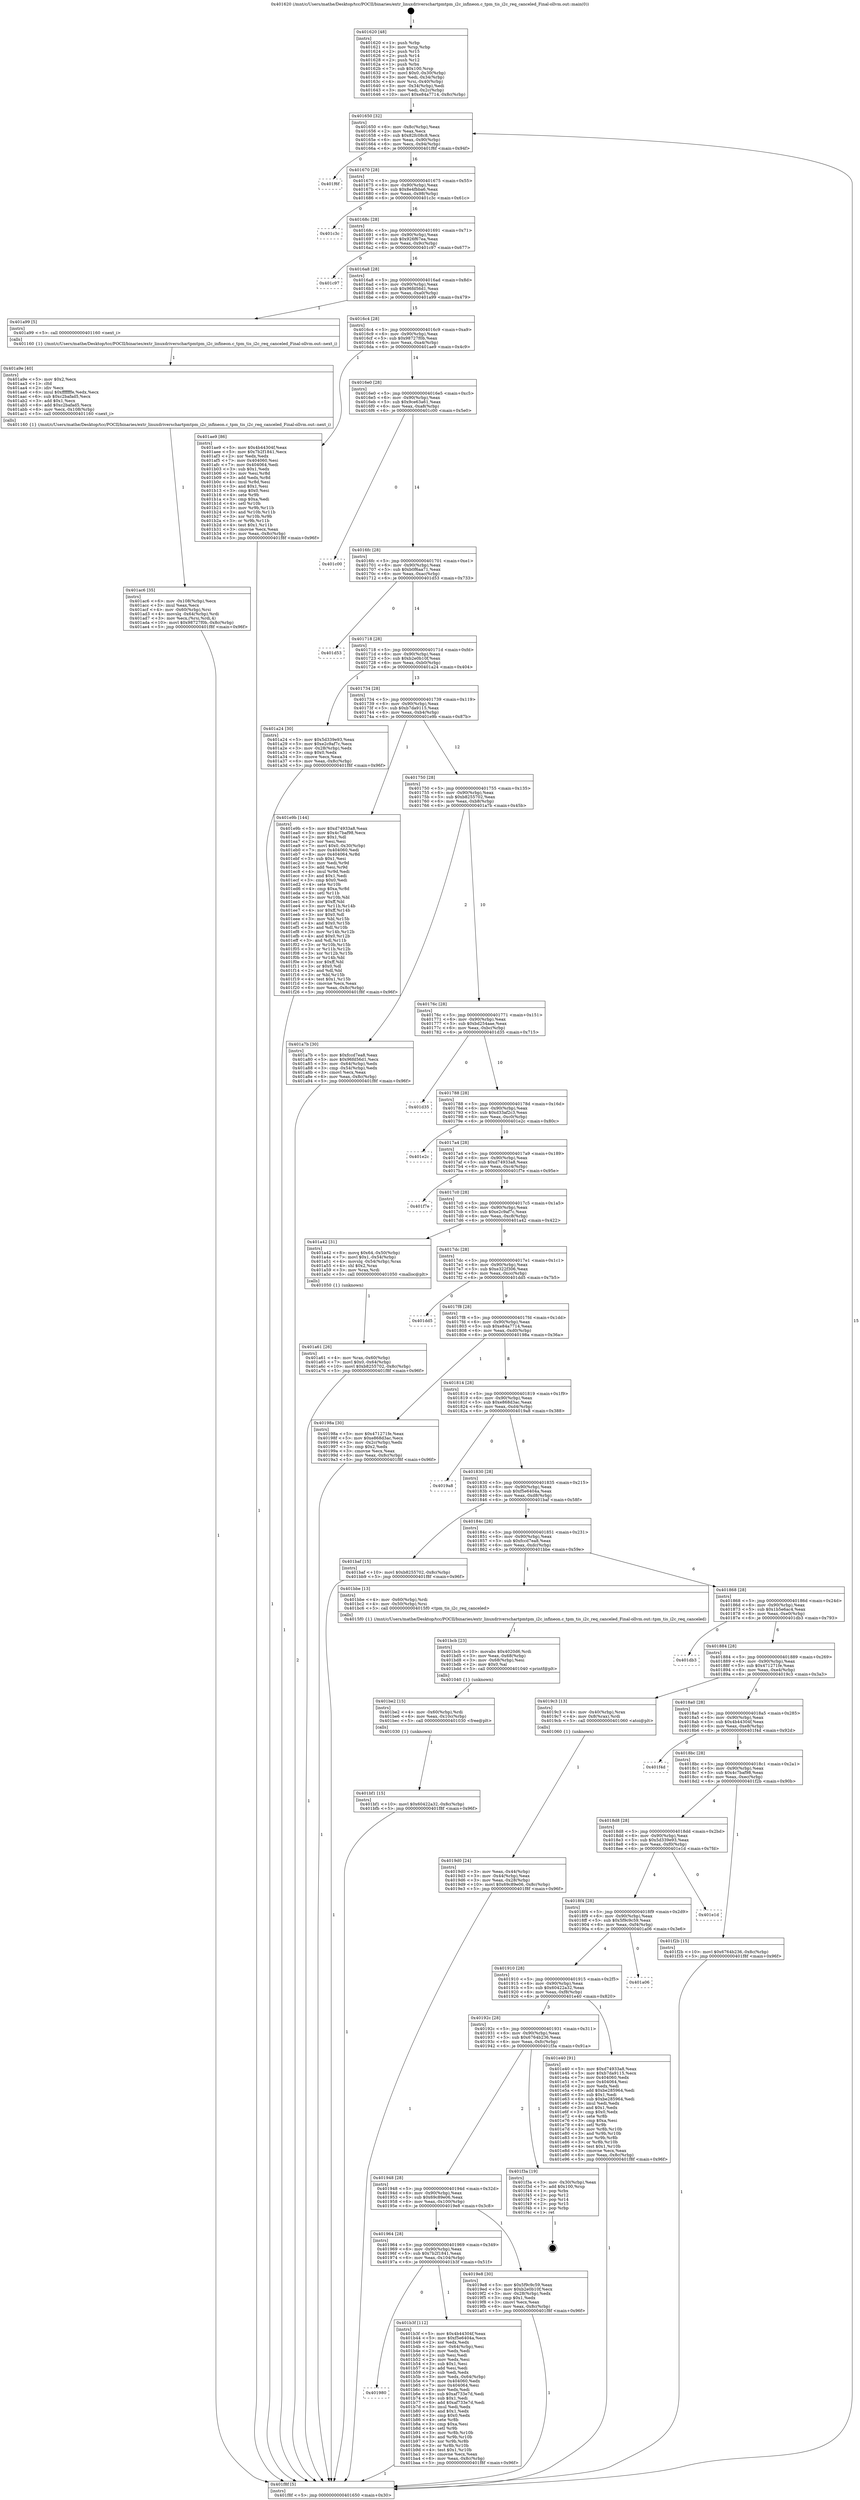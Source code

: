 digraph "0x401620" {
  label = "0x401620 (/mnt/c/Users/mathe/Desktop/tcc/POCII/binaries/extr_linuxdriverschartpmtpm_i2c_infineon.c_tpm_tis_i2c_req_canceled_Final-ollvm.out::main(0))"
  labelloc = "t"
  node[shape=record]

  Entry [label="",width=0.3,height=0.3,shape=circle,fillcolor=black,style=filled]
  "0x401650" [label="{
     0x401650 [32]\l
     | [instrs]\l
     &nbsp;&nbsp;0x401650 \<+6\>: mov -0x8c(%rbp),%eax\l
     &nbsp;&nbsp;0x401656 \<+2\>: mov %eax,%ecx\l
     &nbsp;&nbsp;0x401658 \<+6\>: sub $0x82fc08c8,%ecx\l
     &nbsp;&nbsp;0x40165e \<+6\>: mov %eax,-0x90(%rbp)\l
     &nbsp;&nbsp;0x401664 \<+6\>: mov %ecx,-0x94(%rbp)\l
     &nbsp;&nbsp;0x40166a \<+6\>: je 0000000000401f6f \<main+0x94f\>\l
  }"]
  "0x401f6f" [label="{
     0x401f6f\l
  }", style=dashed]
  "0x401670" [label="{
     0x401670 [28]\l
     | [instrs]\l
     &nbsp;&nbsp;0x401670 \<+5\>: jmp 0000000000401675 \<main+0x55\>\l
     &nbsp;&nbsp;0x401675 \<+6\>: mov -0x90(%rbp),%eax\l
     &nbsp;&nbsp;0x40167b \<+5\>: sub $0x8e4fbba6,%eax\l
     &nbsp;&nbsp;0x401680 \<+6\>: mov %eax,-0x98(%rbp)\l
     &nbsp;&nbsp;0x401686 \<+6\>: je 0000000000401c3c \<main+0x61c\>\l
  }"]
  Exit [label="",width=0.3,height=0.3,shape=circle,fillcolor=black,style=filled,peripheries=2]
  "0x401c3c" [label="{
     0x401c3c\l
  }", style=dashed]
  "0x40168c" [label="{
     0x40168c [28]\l
     | [instrs]\l
     &nbsp;&nbsp;0x40168c \<+5\>: jmp 0000000000401691 \<main+0x71\>\l
     &nbsp;&nbsp;0x401691 \<+6\>: mov -0x90(%rbp),%eax\l
     &nbsp;&nbsp;0x401697 \<+5\>: sub $0x926f67ea,%eax\l
     &nbsp;&nbsp;0x40169c \<+6\>: mov %eax,-0x9c(%rbp)\l
     &nbsp;&nbsp;0x4016a2 \<+6\>: je 0000000000401c97 \<main+0x677\>\l
  }"]
  "0x401bf1" [label="{
     0x401bf1 [15]\l
     | [instrs]\l
     &nbsp;&nbsp;0x401bf1 \<+10\>: movl $0x60422a32,-0x8c(%rbp)\l
     &nbsp;&nbsp;0x401bfb \<+5\>: jmp 0000000000401f8f \<main+0x96f\>\l
  }"]
  "0x401c97" [label="{
     0x401c97\l
  }", style=dashed]
  "0x4016a8" [label="{
     0x4016a8 [28]\l
     | [instrs]\l
     &nbsp;&nbsp;0x4016a8 \<+5\>: jmp 00000000004016ad \<main+0x8d\>\l
     &nbsp;&nbsp;0x4016ad \<+6\>: mov -0x90(%rbp),%eax\l
     &nbsp;&nbsp;0x4016b3 \<+5\>: sub $0x96fd56d1,%eax\l
     &nbsp;&nbsp;0x4016b8 \<+6\>: mov %eax,-0xa0(%rbp)\l
     &nbsp;&nbsp;0x4016be \<+6\>: je 0000000000401a99 \<main+0x479\>\l
  }"]
  "0x401be2" [label="{
     0x401be2 [15]\l
     | [instrs]\l
     &nbsp;&nbsp;0x401be2 \<+4\>: mov -0x60(%rbp),%rdi\l
     &nbsp;&nbsp;0x401be6 \<+6\>: mov %eax,-0x10c(%rbp)\l
     &nbsp;&nbsp;0x401bec \<+5\>: call 0000000000401030 \<free@plt\>\l
     | [calls]\l
     &nbsp;&nbsp;0x401030 \{1\} (unknown)\l
  }"]
  "0x401a99" [label="{
     0x401a99 [5]\l
     | [instrs]\l
     &nbsp;&nbsp;0x401a99 \<+5\>: call 0000000000401160 \<next_i\>\l
     | [calls]\l
     &nbsp;&nbsp;0x401160 \{1\} (/mnt/c/Users/mathe/Desktop/tcc/POCII/binaries/extr_linuxdriverschartpmtpm_i2c_infineon.c_tpm_tis_i2c_req_canceled_Final-ollvm.out::next_i)\l
  }"]
  "0x4016c4" [label="{
     0x4016c4 [28]\l
     | [instrs]\l
     &nbsp;&nbsp;0x4016c4 \<+5\>: jmp 00000000004016c9 \<main+0xa9\>\l
     &nbsp;&nbsp;0x4016c9 \<+6\>: mov -0x90(%rbp),%eax\l
     &nbsp;&nbsp;0x4016cf \<+5\>: sub $0x98727f0b,%eax\l
     &nbsp;&nbsp;0x4016d4 \<+6\>: mov %eax,-0xa4(%rbp)\l
     &nbsp;&nbsp;0x4016da \<+6\>: je 0000000000401ae9 \<main+0x4c9\>\l
  }"]
  "0x401bcb" [label="{
     0x401bcb [23]\l
     | [instrs]\l
     &nbsp;&nbsp;0x401bcb \<+10\>: movabs $0x4020d6,%rdi\l
     &nbsp;&nbsp;0x401bd5 \<+3\>: mov %eax,-0x68(%rbp)\l
     &nbsp;&nbsp;0x401bd8 \<+3\>: mov -0x68(%rbp),%esi\l
     &nbsp;&nbsp;0x401bdb \<+2\>: mov $0x0,%al\l
     &nbsp;&nbsp;0x401bdd \<+5\>: call 0000000000401040 \<printf@plt\>\l
     | [calls]\l
     &nbsp;&nbsp;0x401040 \{1\} (unknown)\l
  }"]
  "0x401ae9" [label="{
     0x401ae9 [86]\l
     | [instrs]\l
     &nbsp;&nbsp;0x401ae9 \<+5\>: mov $0x4b44304f,%eax\l
     &nbsp;&nbsp;0x401aee \<+5\>: mov $0x7b2f1841,%ecx\l
     &nbsp;&nbsp;0x401af3 \<+2\>: xor %edx,%edx\l
     &nbsp;&nbsp;0x401af5 \<+7\>: mov 0x404060,%esi\l
     &nbsp;&nbsp;0x401afc \<+7\>: mov 0x404064,%edi\l
     &nbsp;&nbsp;0x401b03 \<+3\>: sub $0x1,%edx\l
     &nbsp;&nbsp;0x401b06 \<+3\>: mov %esi,%r8d\l
     &nbsp;&nbsp;0x401b09 \<+3\>: add %edx,%r8d\l
     &nbsp;&nbsp;0x401b0c \<+4\>: imul %r8d,%esi\l
     &nbsp;&nbsp;0x401b10 \<+3\>: and $0x1,%esi\l
     &nbsp;&nbsp;0x401b13 \<+3\>: cmp $0x0,%esi\l
     &nbsp;&nbsp;0x401b16 \<+4\>: sete %r9b\l
     &nbsp;&nbsp;0x401b1a \<+3\>: cmp $0xa,%edi\l
     &nbsp;&nbsp;0x401b1d \<+4\>: setl %r10b\l
     &nbsp;&nbsp;0x401b21 \<+3\>: mov %r9b,%r11b\l
     &nbsp;&nbsp;0x401b24 \<+3\>: and %r10b,%r11b\l
     &nbsp;&nbsp;0x401b27 \<+3\>: xor %r10b,%r9b\l
     &nbsp;&nbsp;0x401b2a \<+3\>: or %r9b,%r11b\l
     &nbsp;&nbsp;0x401b2d \<+4\>: test $0x1,%r11b\l
     &nbsp;&nbsp;0x401b31 \<+3\>: cmovne %ecx,%eax\l
     &nbsp;&nbsp;0x401b34 \<+6\>: mov %eax,-0x8c(%rbp)\l
     &nbsp;&nbsp;0x401b3a \<+5\>: jmp 0000000000401f8f \<main+0x96f\>\l
  }"]
  "0x4016e0" [label="{
     0x4016e0 [28]\l
     | [instrs]\l
     &nbsp;&nbsp;0x4016e0 \<+5\>: jmp 00000000004016e5 \<main+0xc5\>\l
     &nbsp;&nbsp;0x4016e5 \<+6\>: mov -0x90(%rbp),%eax\l
     &nbsp;&nbsp;0x4016eb \<+5\>: sub $0x9ce63a61,%eax\l
     &nbsp;&nbsp;0x4016f0 \<+6\>: mov %eax,-0xa8(%rbp)\l
     &nbsp;&nbsp;0x4016f6 \<+6\>: je 0000000000401c00 \<main+0x5e0\>\l
  }"]
  "0x401980" [label="{
     0x401980\l
  }", style=dashed]
  "0x401c00" [label="{
     0x401c00\l
  }", style=dashed]
  "0x4016fc" [label="{
     0x4016fc [28]\l
     | [instrs]\l
     &nbsp;&nbsp;0x4016fc \<+5\>: jmp 0000000000401701 \<main+0xe1\>\l
     &nbsp;&nbsp;0x401701 \<+6\>: mov -0x90(%rbp),%eax\l
     &nbsp;&nbsp;0x401707 \<+5\>: sub $0xb0f6aa71,%eax\l
     &nbsp;&nbsp;0x40170c \<+6\>: mov %eax,-0xac(%rbp)\l
     &nbsp;&nbsp;0x401712 \<+6\>: je 0000000000401d53 \<main+0x733\>\l
  }"]
  "0x401b3f" [label="{
     0x401b3f [112]\l
     | [instrs]\l
     &nbsp;&nbsp;0x401b3f \<+5\>: mov $0x4b44304f,%eax\l
     &nbsp;&nbsp;0x401b44 \<+5\>: mov $0xf5e6404a,%ecx\l
     &nbsp;&nbsp;0x401b49 \<+2\>: xor %edx,%edx\l
     &nbsp;&nbsp;0x401b4b \<+3\>: mov -0x64(%rbp),%esi\l
     &nbsp;&nbsp;0x401b4e \<+2\>: mov %edx,%edi\l
     &nbsp;&nbsp;0x401b50 \<+2\>: sub %esi,%edi\l
     &nbsp;&nbsp;0x401b52 \<+2\>: mov %edx,%esi\l
     &nbsp;&nbsp;0x401b54 \<+3\>: sub $0x1,%esi\l
     &nbsp;&nbsp;0x401b57 \<+2\>: add %esi,%edi\l
     &nbsp;&nbsp;0x401b59 \<+2\>: sub %edi,%edx\l
     &nbsp;&nbsp;0x401b5b \<+3\>: mov %edx,-0x64(%rbp)\l
     &nbsp;&nbsp;0x401b5e \<+7\>: mov 0x404060,%edx\l
     &nbsp;&nbsp;0x401b65 \<+7\>: mov 0x404064,%esi\l
     &nbsp;&nbsp;0x401b6c \<+2\>: mov %edx,%edi\l
     &nbsp;&nbsp;0x401b6e \<+6\>: sub $0xaf733e7d,%edi\l
     &nbsp;&nbsp;0x401b74 \<+3\>: sub $0x1,%edi\l
     &nbsp;&nbsp;0x401b77 \<+6\>: add $0xaf733e7d,%edi\l
     &nbsp;&nbsp;0x401b7d \<+3\>: imul %edi,%edx\l
     &nbsp;&nbsp;0x401b80 \<+3\>: and $0x1,%edx\l
     &nbsp;&nbsp;0x401b83 \<+3\>: cmp $0x0,%edx\l
     &nbsp;&nbsp;0x401b86 \<+4\>: sete %r8b\l
     &nbsp;&nbsp;0x401b8a \<+3\>: cmp $0xa,%esi\l
     &nbsp;&nbsp;0x401b8d \<+4\>: setl %r9b\l
     &nbsp;&nbsp;0x401b91 \<+3\>: mov %r8b,%r10b\l
     &nbsp;&nbsp;0x401b94 \<+3\>: and %r9b,%r10b\l
     &nbsp;&nbsp;0x401b97 \<+3\>: xor %r9b,%r8b\l
     &nbsp;&nbsp;0x401b9a \<+3\>: or %r8b,%r10b\l
     &nbsp;&nbsp;0x401b9d \<+4\>: test $0x1,%r10b\l
     &nbsp;&nbsp;0x401ba1 \<+3\>: cmovne %ecx,%eax\l
     &nbsp;&nbsp;0x401ba4 \<+6\>: mov %eax,-0x8c(%rbp)\l
     &nbsp;&nbsp;0x401baa \<+5\>: jmp 0000000000401f8f \<main+0x96f\>\l
  }"]
  "0x401d53" [label="{
     0x401d53\l
  }", style=dashed]
  "0x401718" [label="{
     0x401718 [28]\l
     | [instrs]\l
     &nbsp;&nbsp;0x401718 \<+5\>: jmp 000000000040171d \<main+0xfd\>\l
     &nbsp;&nbsp;0x40171d \<+6\>: mov -0x90(%rbp),%eax\l
     &nbsp;&nbsp;0x401723 \<+5\>: sub $0xb2e0b10f,%eax\l
     &nbsp;&nbsp;0x401728 \<+6\>: mov %eax,-0xb0(%rbp)\l
     &nbsp;&nbsp;0x40172e \<+6\>: je 0000000000401a24 \<main+0x404\>\l
  }"]
  "0x401ac6" [label="{
     0x401ac6 [35]\l
     | [instrs]\l
     &nbsp;&nbsp;0x401ac6 \<+6\>: mov -0x108(%rbp),%ecx\l
     &nbsp;&nbsp;0x401acc \<+3\>: imul %eax,%ecx\l
     &nbsp;&nbsp;0x401acf \<+4\>: mov -0x60(%rbp),%rsi\l
     &nbsp;&nbsp;0x401ad3 \<+4\>: movslq -0x64(%rbp),%rdi\l
     &nbsp;&nbsp;0x401ad7 \<+3\>: mov %ecx,(%rsi,%rdi,4)\l
     &nbsp;&nbsp;0x401ada \<+10\>: movl $0x98727f0b,-0x8c(%rbp)\l
     &nbsp;&nbsp;0x401ae4 \<+5\>: jmp 0000000000401f8f \<main+0x96f\>\l
  }"]
  "0x401a24" [label="{
     0x401a24 [30]\l
     | [instrs]\l
     &nbsp;&nbsp;0x401a24 \<+5\>: mov $0x5d339e93,%eax\l
     &nbsp;&nbsp;0x401a29 \<+5\>: mov $0xe2c9af7c,%ecx\l
     &nbsp;&nbsp;0x401a2e \<+3\>: mov -0x28(%rbp),%edx\l
     &nbsp;&nbsp;0x401a31 \<+3\>: cmp $0x0,%edx\l
     &nbsp;&nbsp;0x401a34 \<+3\>: cmove %ecx,%eax\l
     &nbsp;&nbsp;0x401a37 \<+6\>: mov %eax,-0x8c(%rbp)\l
     &nbsp;&nbsp;0x401a3d \<+5\>: jmp 0000000000401f8f \<main+0x96f\>\l
  }"]
  "0x401734" [label="{
     0x401734 [28]\l
     | [instrs]\l
     &nbsp;&nbsp;0x401734 \<+5\>: jmp 0000000000401739 \<main+0x119\>\l
     &nbsp;&nbsp;0x401739 \<+6\>: mov -0x90(%rbp),%eax\l
     &nbsp;&nbsp;0x40173f \<+5\>: sub $0xb7da9115,%eax\l
     &nbsp;&nbsp;0x401744 \<+6\>: mov %eax,-0xb4(%rbp)\l
     &nbsp;&nbsp;0x40174a \<+6\>: je 0000000000401e9b \<main+0x87b\>\l
  }"]
  "0x401a9e" [label="{
     0x401a9e [40]\l
     | [instrs]\l
     &nbsp;&nbsp;0x401a9e \<+5\>: mov $0x2,%ecx\l
     &nbsp;&nbsp;0x401aa3 \<+1\>: cltd\l
     &nbsp;&nbsp;0x401aa4 \<+2\>: idiv %ecx\l
     &nbsp;&nbsp;0x401aa6 \<+6\>: imul $0xfffffffe,%edx,%ecx\l
     &nbsp;&nbsp;0x401aac \<+6\>: sub $0xc2bafad5,%ecx\l
     &nbsp;&nbsp;0x401ab2 \<+3\>: add $0x1,%ecx\l
     &nbsp;&nbsp;0x401ab5 \<+6\>: add $0xc2bafad5,%ecx\l
     &nbsp;&nbsp;0x401abb \<+6\>: mov %ecx,-0x108(%rbp)\l
     &nbsp;&nbsp;0x401ac1 \<+5\>: call 0000000000401160 \<next_i\>\l
     | [calls]\l
     &nbsp;&nbsp;0x401160 \{1\} (/mnt/c/Users/mathe/Desktop/tcc/POCII/binaries/extr_linuxdriverschartpmtpm_i2c_infineon.c_tpm_tis_i2c_req_canceled_Final-ollvm.out::next_i)\l
  }"]
  "0x401e9b" [label="{
     0x401e9b [144]\l
     | [instrs]\l
     &nbsp;&nbsp;0x401e9b \<+5\>: mov $0xd74933a8,%eax\l
     &nbsp;&nbsp;0x401ea0 \<+5\>: mov $0x4c7baf98,%ecx\l
     &nbsp;&nbsp;0x401ea5 \<+2\>: mov $0x1,%dl\l
     &nbsp;&nbsp;0x401ea7 \<+2\>: xor %esi,%esi\l
     &nbsp;&nbsp;0x401ea9 \<+7\>: movl $0x0,-0x30(%rbp)\l
     &nbsp;&nbsp;0x401eb0 \<+7\>: mov 0x404060,%edi\l
     &nbsp;&nbsp;0x401eb7 \<+8\>: mov 0x404064,%r8d\l
     &nbsp;&nbsp;0x401ebf \<+3\>: sub $0x1,%esi\l
     &nbsp;&nbsp;0x401ec2 \<+3\>: mov %edi,%r9d\l
     &nbsp;&nbsp;0x401ec5 \<+3\>: add %esi,%r9d\l
     &nbsp;&nbsp;0x401ec8 \<+4\>: imul %r9d,%edi\l
     &nbsp;&nbsp;0x401ecc \<+3\>: and $0x1,%edi\l
     &nbsp;&nbsp;0x401ecf \<+3\>: cmp $0x0,%edi\l
     &nbsp;&nbsp;0x401ed2 \<+4\>: sete %r10b\l
     &nbsp;&nbsp;0x401ed6 \<+4\>: cmp $0xa,%r8d\l
     &nbsp;&nbsp;0x401eda \<+4\>: setl %r11b\l
     &nbsp;&nbsp;0x401ede \<+3\>: mov %r10b,%bl\l
     &nbsp;&nbsp;0x401ee1 \<+3\>: xor $0xff,%bl\l
     &nbsp;&nbsp;0x401ee4 \<+3\>: mov %r11b,%r14b\l
     &nbsp;&nbsp;0x401ee7 \<+4\>: xor $0xff,%r14b\l
     &nbsp;&nbsp;0x401eeb \<+3\>: xor $0x0,%dl\l
     &nbsp;&nbsp;0x401eee \<+3\>: mov %bl,%r15b\l
     &nbsp;&nbsp;0x401ef1 \<+4\>: and $0x0,%r15b\l
     &nbsp;&nbsp;0x401ef5 \<+3\>: and %dl,%r10b\l
     &nbsp;&nbsp;0x401ef8 \<+3\>: mov %r14b,%r12b\l
     &nbsp;&nbsp;0x401efb \<+4\>: and $0x0,%r12b\l
     &nbsp;&nbsp;0x401eff \<+3\>: and %dl,%r11b\l
     &nbsp;&nbsp;0x401f02 \<+3\>: or %r10b,%r15b\l
     &nbsp;&nbsp;0x401f05 \<+3\>: or %r11b,%r12b\l
     &nbsp;&nbsp;0x401f08 \<+3\>: xor %r12b,%r15b\l
     &nbsp;&nbsp;0x401f0b \<+3\>: or %r14b,%bl\l
     &nbsp;&nbsp;0x401f0e \<+3\>: xor $0xff,%bl\l
     &nbsp;&nbsp;0x401f11 \<+3\>: or $0x0,%dl\l
     &nbsp;&nbsp;0x401f14 \<+2\>: and %dl,%bl\l
     &nbsp;&nbsp;0x401f16 \<+3\>: or %bl,%r15b\l
     &nbsp;&nbsp;0x401f19 \<+4\>: test $0x1,%r15b\l
     &nbsp;&nbsp;0x401f1d \<+3\>: cmovne %ecx,%eax\l
     &nbsp;&nbsp;0x401f20 \<+6\>: mov %eax,-0x8c(%rbp)\l
     &nbsp;&nbsp;0x401f26 \<+5\>: jmp 0000000000401f8f \<main+0x96f\>\l
  }"]
  "0x401750" [label="{
     0x401750 [28]\l
     | [instrs]\l
     &nbsp;&nbsp;0x401750 \<+5\>: jmp 0000000000401755 \<main+0x135\>\l
     &nbsp;&nbsp;0x401755 \<+6\>: mov -0x90(%rbp),%eax\l
     &nbsp;&nbsp;0x40175b \<+5\>: sub $0xb8255702,%eax\l
     &nbsp;&nbsp;0x401760 \<+6\>: mov %eax,-0xb8(%rbp)\l
     &nbsp;&nbsp;0x401766 \<+6\>: je 0000000000401a7b \<main+0x45b\>\l
  }"]
  "0x401a61" [label="{
     0x401a61 [26]\l
     | [instrs]\l
     &nbsp;&nbsp;0x401a61 \<+4\>: mov %rax,-0x60(%rbp)\l
     &nbsp;&nbsp;0x401a65 \<+7\>: movl $0x0,-0x64(%rbp)\l
     &nbsp;&nbsp;0x401a6c \<+10\>: movl $0xb8255702,-0x8c(%rbp)\l
     &nbsp;&nbsp;0x401a76 \<+5\>: jmp 0000000000401f8f \<main+0x96f\>\l
  }"]
  "0x401a7b" [label="{
     0x401a7b [30]\l
     | [instrs]\l
     &nbsp;&nbsp;0x401a7b \<+5\>: mov $0xfccd7ea8,%eax\l
     &nbsp;&nbsp;0x401a80 \<+5\>: mov $0x96fd56d1,%ecx\l
     &nbsp;&nbsp;0x401a85 \<+3\>: mov -0x64(%rbp),%edx\l
     &nbsp;&nbsp;0x401a88 \<+3\>: cmp -0x54(%rbp),%edx\l
     &nbsp;&nbsp;0x401a8b \<+3\>: cmovl %ecx,%eax\l
     &nbsp;&nbsp;0x401a8e \<+6\>: mov %eax,-0x8c(%rbp)\l
     &nbsp;&nbsp;0x401a94 \<+5\>: jmp 0000000000401f8f \<main+0x96f\>\l
  }"]
  "0x40176c" [label="{
     0x40176c [28]\l
     | [instrs]\l
     &nbsp;&nbsp;0x40176c \<+5\>: jmp 0000000000401771 \<main+0x151\>\l
     &nbsp;&nbsp;0x401771 \<+6\>: mov -0x90(%rbp),%eax\l
     &nbsp;&nbsp;0x401777 \<+5\>: sub $0xbd254aae,%eax\l
     &nbsp;&nbsp;0x40177c \<+6\>: mov %eax,-0xbc(%rbp)\l
     &nbsp;&nbsp;0x401782 \<+6\>: je 0000000000401d35 \<main+0x715\>\l
  }"]
  "0x401964" [label="{
     0x401964 [28]\l
     | [instrs]\l
     &nbsp;&nbsp;0x401964 \<+5\>: jmp 0000000000401969 \<main+0x349\>\l
     &nbsp;&nbsp;0x401969 \<+6\>: mov -0x90(%rbp),%eax\l
     &nbsp;&nbsp;0x40196f \<+5\>: sub $0x7b2f1841,%eax\l
     &nbsp;&nbsp;0x401974 \<+6\>: mov %eax,-0x104(%rbp)\l
     &nbsp;&nbsp;0x40197a \<+6\>: je 0000000000401b3f \<main+0x51f\>\l
  }"]
  "0x401d35" [label="{
     0x401d35\l
  }", style=dashed]
  "0x401788" [label="{
     0x401788 [28]\l
     | [instrs]\l
     &nbsp;&nbsp;0x401788 \<+5\>: jmp 000000000040178d \<main+0x16d\>\l
     &nbsp;&nbsp;0x40178d \<+6\>: mov -0x90(%rbp),%eax\l
     &nbsp;&nbsp;0x401793 \<+5\>: sub $0xd33af2c3,%eax\l
     &nbsp;&nbsp;0x401798 \<+6\>: mov %eax,-0xc0(%rbp)\l
     &nbsp;&nbsp;0x40179e \<+6\>: je 0000000000401e2c \<main+0x80c\>\l
  }"]
  "0x4019e8" [label="{
     0x4019e8 [30]\l
     | [instrs]\l
     &nbsp;&nbsp;0x4019e8 \<+5\>: mov $0x5f9c9c59,%eax\l
     &nbsp;&nbsp;0x4019ed \<+5\>: mov $0xb2e0b10f,%ecx\l
     &nbsp;&nbsp;0x4019f2 \<+3\>: mov -0x28(%rbp),%edx\l
     &nbsp;&nbsp;0x4019f5 \<+3\>: cmp $0x1,%edx\l
     &nbsp;&nbsp;0x4019f8 \<+3\>: cmovl %ecx,%eax\l
     &nbsp;&nbsp;0x4019fb \<+6\>: mov %eax,-0x8c(%rbp)\l
     &nbsp;&nbsp;0x401a01 \<+5\>: jmp 0000000000401f8f \<main+0x96f\>\l
  }"]
  "0x401e2c" [label="{
     0x401e2c\l
  }", style=dashed]
  "0x4017a4" [label="{
     0x4017a4 [28]\l
     | [instrs]\l
     &nbsp;&nbsp;0x4017a4 \<+5\>: jmp 00000000004017a9 \<main+0x189\>\l
     &nbsp;&nbsp;0x4017a9 \<+6\>: mov -0x90(%rbp),%eax\l
     &nbsp;&nbsp;0x4017af \<+5\>: sub $0xd74933a8,%eax\l
     &nbsp;&nbsp;0x4017b4 \<+6\>: mov %eax,-0xc4(%rbp)\l
     &nbsp;&nbsp;0x4017ba \<+6\>: je 0000000000401f7e \<main+0x95e\>\l
  }"]
  "0x401948" [label="{
     0x401948 [28]\l
     | [instrs]\l
     &nbsp;&nbsp;0x401948 \<+5\>: jmp 000000000040194d \<main+0x32d\>\l
     &nbsp;&nbsp;0x40194d \<+6\>: mov -0x90(%rbp),%eax\l
     &nbsp;&nbsp;0x401953 \<+5\>: sub $0x69c89e06,%eax\l
     &nbsp;&nbsp;0x401958 \<+6\>: mov %eax,-0x100(%rbp)\l
     &nbsp;&nbsp;0x40195e \<+6\>: je 00000000004019e8 \<main+0x3c8\>\l
  }"]
  "0x401f7e" [label="{
     0x401f7e\l
  }", style=dashed]
  "0x4017c0" [label="{
     0x4017c0 [28]\l
     | [instrs]\l
     &nbsp;&nbsp;0x4017c0 \<+5\>: jmp 00000000004017c5 \<main+0x1a5\>\l
     &nbsp;&nbsp;0x4017c5 \<+6\>: mov -0x90(%rbp),%eax\l
     &nbsp;&nbsp;0x4017cb \<+5\>: sub $0xe2c9af7c,%eax\l
     &nbsp;&nbsp;0x4017d0 \<+6\>: mov %eax,-0xc8(%rbp)\l
     &nbsp;&nbsp;0x4017d6 \<+6\>: je 0000000000401a42 \<main+0x422\>\l
  }"]
  "0x401f3a" [label="{
     0x401f3a [19]\l
     | [instrs]\l
     &nbsp;&nbsp;0x401f3a \<+3\>: mov -0x30(%rbp),%eax\l
     &nbsp;&nbsp;0x401f3d \<+7\>: add $0x100,%rsp\l
     &nbsp;&nbsp;0x401f44 \<+1\>: pop %rbx\l
     &nbsp;&nbsp;0x401f45 \<+2\>: pop %r12\l
     &nbsp;&nbsp;0x401f47 \<+2\>: pop %r14\l
     &nbsp;&nbsp;0x401f49 \<+2\>: pop %r15\l
     &nbsp;&nbsp;0x401f4b \<+1\>: pop %rbp\l
     &nbsp;&nbsp;0x401f4c \<+1\>: ret\l
  }"]
  "0x401a42" [label="{
     0x401a42 [31]\l
     | [instrs]\l
     &nbsp;&nbsp;0x401a42 \<+8\>: movq $0x64,-0x50(%rbp)\l
     &nbsp;&nbsp;0x401a4a \<+7\>: movl $0x1,-0x54(%rbp)\l
     &nbsp;&nbsp;0x401a51 \<+4\>: movslq -0x54(%rbp),%rax\l
     &nbsp;&nbsp;0x401a55 \<+4\>: shl $0x2,%rax\l
     &nbsp;&nbsp;0x401a59 \<+3\>: mov %rax,%rdi\l
     &nbsp;&nbsp;0x401a5c \<+5\>: call 0000000000401050 \<malloc@plt\>\l
     | [calls]\l
     &nbsp;&nbsp;0x401050 \{1\} (unknown)\l
  }"]
  "0x4017dc" [label="{
     0x4017dc [28]\l
     | [instrs]\l
     &nbsp;&nbsp;0x4017dc \<+5\>: jmp 00000000004017e1 \<main+0x1c1\>\l
     &nbsp;&nbsp;0x4017e1 \<+6\>: mov -0x90(%rbp),%eax\l
     &nbsp;&nbsp;0x4017e7 \<+5\>: sub $0xe322f306,%eax\l
     &nbsp;&nbsp;0x4017ec \<+6\>: mov %eax,-0xcc(%rbp)\l
     &nbsp;&nbsp;0x4017f2 \<+6\>: je 0000000000401dd5 \<main+0x7b5\>\l
  }"]
  "0x40192c" [label="{
     0x40192c [28]\l
     | [instrs]\l
     &nbsp;&nbsp;0x40192c \<+5\>: jmp 0000000000401931 \<main+0x311\>\l
     &nbsp;&nbsp;0x401931 \<+6\>: mov -0x90(%rbp),%eax\l
     &nbsp;&nbsp;0x401937 \<+5\>: sub $0x6764b236,%eax\l
     &nbsp;&nbsp;0x40193c \<+6\>: mov %eax,-0xfc(%rbp)\l
     &nbsp;&nbsp;0x401942 \<+6\>: je 0000000000401f3a \<main+0x91a\>\l
  }"]
  "0x401dd5" [label="{
     0x401dd5\l
  }", style=dashed]
  "0x4017f8" [label="{
     0x4017f8 [28]\l
     | [instrs]\l
     &nbsp;&nbsp;0x4017f8 \<+5\>: jmp 00000000004017fd \<main+0x1dd\>\l
     &nbsp;&nbsp;0x4017fd \<+6\>: mov -0x90(%rbp),%eax\l
     &nbsp;&nbsp;0x401803 \<+5\>: sub $0xe84a7714,%eax\l
     &nbsp;&nbsp;0x401808 \<+6\>: mov %eax,-0xd0(%rbp)\l
     &nbsp;&nbsp;0x40180e \<+6\>: je 000000000040198a \<main+0x36a\>\l
  }"]
  "0x401e40" [label="{
     0x401e40 [91]\l
     | [instrs]\l
     &nbsp;&nbsp;0x401e40 \<+5\>: mov $0xd74933a8,%eax\l
     &nbsp;&nbsp;0x401e45 \<+5\>: mov $0xb7da9115,%ecx\l
     &nbsp;&nbsp;0x401e4a \<+7\>: mov 0x404060,%edx\l
     &nbsp;&nbsp;0x401e51 \<+7\>: mov 0x404064,%esi\l
     &nbsp;&nbsp;0x401e58 \<+2\>: mov %edx,%edi\l
     &nbsp;&nbsp;0x401e5a \<+6\>: add $0xbe285964,%edi\l
     &nbsp;&nbsp;0x401e60 \<+3\>: sub $0x1,%edi\l
     &nbsp;&nbsp;0x401e63 \<+6\>: sub $0xbe285964,%edi\l
     &nbsp;&nbsp;0x401e69 \<+3\>: imul %edi,%edx\l
     &nbsp;&nbsp;0x401e6c \<+3\>: and $0x1,%edx\l
     &nbsp;&nbsp;0x401e6f \<+3\>: cmp $0x0,%edx\l
     &nbsp;&nbsp;0x401e72 \<+4\>: sete %r8b\l
     &nbsp;&nbsp;0x401e76 \<+3\>: cmp $0xa,%esi\l
     &nbsp;&nbsp;0x401e79 \<+4\>: setl %r9b\l
     &nbsp;&nbsp;0x401e7d \<+3\>: mov %r8b,%r10b\l
     &nbsp;&nbsp;0x401e80 \<+3\>: and %r9b,%r10b\l
     &nbsp;&nbsp;0x401e83 \<+3\>: xor %r9b,%r8b\l
     &nbsp;&nbsp;0x401e86 \<+3\>: or %r8b,%r10b\l
     &nbsp;&nbsp;0x401e89 \<+4\>: test $0x1,%r10b\l
     &nbsp;&nbsp;0x401e8d \<+3\>: cmovne %ecx,%eax\l
     &nbsp;&nbsp;0x401e90 \<+6\>: mov %eax,-0x8c(%rbp)\l
     &nbsp;&nbsp;0x401e96 \<+5\>: jmp 0000000000401f8f \<main+0x96f\>\l
  }"]
  "0x40198a" [label="{
     0x40198a [30]\l
     | [instrs]\l
     &nbsp;&nbsp;0x40198a \<+5\>: mov $0x471271fe,%eax\l
     &nbsp;&nbsp;0x40198f \<+5\>: mov $0xe868d3ac,%ecx\l
     &nbsp;&nbsp;0x401994 \<+3\>: mov -0x2c(%rbp),%edx\l
     &nbsp;&nbsp;0x401997 \<+3\>: cmp $0x2,%edx\l
     &nbsp;&nbsp;0x40199a \<+3\>: cmovne %ecx,%eax\l
     &nbsp;&nbsp;0x40199d \<+6\>: mov %eax,-0x8c(%rbp)\l
     &nbsp;&nbsp;0x4019a3 \<+5\>: jmp 0000000000401f8f \<main+0x96f\>\l
  }"]
  "0x401814" [label="{
     0x401814 [28]\l
     | [instrs]\l
     &nbsp;&nbsp;0x401814 \<+5\>: jmp 0000000000401819 \<main+0x1f9\>\l
     &nbsp;&nbsp;0x401819 \<+6\>: mov -0x90(%rbp),%eax\l
     &nbsp;&nbsp;0x40181f \<+5\>: sub $0xe868d3ac,%eax\l
     &nbsp;&nbsp;0x401824 \<+6\>: mov %eax,-0xd4(%rbp)\l
     &nbsp;&nbsp;0x40182a \<+6\>: je 00000000004019a8 \<main+0x388\>\l
  }"]
  "0x401f8f" [label="{
     0x401f8f [5]\l
     | [instrs]\l
     &nbsp;&nbsp;0x401f8f \<+5\>: jmp 0000000000401650 \<main+0x30\>\l
  }"]
  "0x401620" [label="{
     0x401620 [48]\l
     | [instrs]\l
     &nbsp;&nbsp;0x401620 \<+1\>: push %rbp\l
     &nbsp;&nbsp;0x401621 \<+3\>: mov %rsp,%rbp\l
     &nbsp;&nbsp;0x401624 \<+2\>: push %r15\l
     &nbsp;&nbsp;0x401626 \<+2\>: push %r14\l
     &nbsp;&nbsp;0x401628 \<+2\>: push %r12\l
     &nbsp;&nbsp;0x40162a \<+1\>: push %rbx\l
     &nbsp;&nbsp;0x40162b \<+7\>: sub $0x100,%rsp\l
     &nbsp;&nbsp;0x401632 \<+7\>: movl $0x0,-0x30(%rbp)\l
     &nbsp;&nbsp;0x401639 \<+3\>: mov %edi,-0x34(%rbp)\l
     &nbsp;&nbsp;0x40163c \<+4\>: mov %rsi,-0x40(%rbp)\l
     &nbsp;&nbsp;0x401640 \<+3\>: mov -0x34(%rbp),%edi\l
     &nbsp;&nbsp;0x401643 \<+3\>: mov %edi,-0x2c(%rbp)\l
     &nbsp;&nbsp;0x401646 \<+10\>: movl $0xe84a7714,-0x8c(%rbp)\l
  }"]
  "0x401910" [label="{
     0x401910 [28]\l
     | [instrs]\l
     &nbsp;&nbsp;0x401910 \<+5\>: jmp 0000000000401915 \<main+0x2f5\>\l
     &nbsp;&nbsp;0x401915 \<+6\>: mov -0x90(%rbp),%eax\l
     &nbsp;&nbsp;0x40191b \<+5\>: sub $0x60422a32,%eax\l
     &nbsp;&nbsp;0x401920 \<+6\>: mov %eax,-0xf8(%rbp)\l
     &nbsp;&nbsp;0x401926 \<+6\>: je 0000000000401e40 \<main+0x820\>\l
  }"]
  "0x4019a8" [label="{
     0x4019a8\l
  }", style=dashed]
  "0x401830" [label="{
     0x401830 [28]\l
     | [instrs]\l
     &nbsp;&nbsp;0x401830 \<+5\>: jmp 0000000000401835 \<main+0x215\>\l
     &nbsp;&nbsp;0x401835 \<+6\>: mov -0x90(%rbp),%eax\l
     &nbsp;&nbsp;0x40183b \<+5\>: sub $0xf5e6404a,%eax\l
     &nbsp;&nbsp;0x401840 \<+6\>: mov %eax,-0xd8(%rbp)\l
     &nbsp;&nbsp;0x401846 \<+6\>: je 0000000000401baf \<main+0x58f\>\l
  }"]
  "0x401a06" [label="{
     0x401a06\l
  }", style=dashed]
  "0x401baf" [label="{
     0x401baf [15]\l
     | [instrs]\l
     &nbsp;&nbsp;0x401baf \<+10\>: movl $0xb8255702,-0x8c(%rbp)\l
     &nbsp;&nbsp;0x401bb9 \<+5\>: jmp 0000000000401f8f \<main+0x96f\>\l
  }"]
  "0x40184c" [label="{
     0x40184c [28]\l
     | [instrs]\l
     &nbsp;&nbsp;0x40184c \<+5\>: jmp 0000000000401851 \<main+0x231\>\l
     &nbsp;&nbsp;0x401851 \<+6\>: mov -0x90(%rbp),%eax\l
     &nbsp;&nbsp;0x401857 \<+5\>: sub $0xfccd7ea8,%eax\l
     &nbsp;&nbsp;0x40185c \<+6\>: mov %eax,-0xdc(%rbp)\l
     &nbsp;&nbsp;0x401862 \<+6\>: je 0000000000401bbe \<main+0x59e\>\l
  }"]
  "0x4018f4" [label="{
     0x4018f4 [28]\l
     | [instrs]\l
     &nbsp;&nbsp;0x4018f4 \<+5\>: jmp 00000000004018f9 \<main+0x2d9\>\l
     &nbsp;&nbsp;0x4018f9 \<+6\>: mov -0x90(%rbp),%eax\l
     &nbsp;&nbsp;0x4018ff \<+5\>: sub $0x5f9c9c59,%eax\l
     &nbsp;&nbsp;0x401904 \<+6\>: mov %eax,-0xf4(%rbp)\l
     &nbsp;&nbsp;0x40190a \<+6\>: je 0000000000401a06 \<main+0x3e6\>\l
  }"]
  "0x401bbe" [label="{
     0x401bbe [13]\l
     | [instrs]\l
     &nbsp;&nbsp;0x401bbe \<+4\>: mov -0x60(%rbp),%rdi\l
     &nbsp;&nbsp;0x401bc2 \<+4\>: mov -0x50(%rbp),%rsi\l
     &nbsp;&nbsp;0x401bc6 \<+5\>: call 00000000004015f0 \<tpm_tis_i2c_req_canceled\>\l
     | [calls]\l
     &nbsp;&nbsp;0x4015f0 \{1\} (/mnt/c/Users/mathe/Desktop/tcc/POCII/binaries/extr_linuxdriverschartpmtpm_i2c_infineon.c_tpm_tis_i2c_req_canceled_Final-ollvm.out::tpm_tis_i2c_req_canceled)\l
  }"]
  "0x401868" [label="{
     0x401868 [28]\l
     | [instrs]\l
     &nbsp;&nbsp;0x401868 \<+5\>: jmp 000000000040186d \<main+0x24d\>\l
     &nbsp;&nbsp;0x40186d \<+6\>: mov -0x90(%rbp),%eax\l
     &nbsp;&nbsp;0x401873 \<+5\>: sub $0x1b5e6ac4,%eax\l
     &nbsp;&nbsp;0x401878 \<+6\>: mov %eax,-0xe0(%rbp)\l
     &nbsp;&nbsp;0x40187e \<+6\>: je 0000000000401db3 \<main+0x793\>\l
  }"]
  "0x401e1d" [label="{
     0x401e1d\l
  }", style=dashed]
  "0x401db3" [label="{
     0x401db3\l
  }", style=dashed]
  "0x401884" [label="{
     0x401884 [28]\l
     | [instrs]\l
     &nbsp;&nbsp;0x401884 \<+5\>: jmp 0000000000401889 \<main+0x269\>\l
     &nbsp;&nbsp;0x401889 \<+6\>: mov -0x90(%rbp),%eax\l
     &nbsp;&nbsp;0x40188f \<+5\>: sub $0x471271fe,%eax\l
     &nbsp;&nbsp;0x401894 \<+6\>: mov %eax,-0xe4(%rbp)\l
     &nbsp;&nbsp;0x40189a \<+6\>: je 00000000004019c3 \<main+0x3a3\>\l
  }"]
  "0x4018d8" [label="{
     0x4018d8 [28]\l
     | [instrs]\l
     &nbsp;&nbsp;0x4018d8 \<+5\>: jmp 00000000004018dd \<main+0x2bd\>\l
     &nbsp;&nbsp;0x4018dd \<+6\>: mov -0x90(%rbp),%eax\l
     &nbsp;&nbsp;0x4018e3 \<+5\>: sub $0x5d339e93,%eax\l
     &nbsp;&nbsp;0x4018e8 \<+6\>: mov %eax,-0xf0(%rbp)\l
     &nbsp;&nbsp;0x4018ee \<+6\>: je 0000000000401e1d \<main+0x7fd\>\l
  }"]
  "0x4019c3" [label="{
     0x4019c3 [13]\l
     | [instrs]\l
     &nbsp;&nbsp;0x4019c3 \<+4\>: mov -0x40(%rbp),%rax\l
     &nbsp;&nbsp;0x4019c7 \<+4\>: mov 0x8(%rax),%rdi\l
     &nbsp;&nbsp;0x4019cb \<+5\>: call 0000000000401060 \<atoi@plt\>\l
     | [calls]\l
     &nbsp;&nbsp;0x401060 \{1\} (unknown)\l
  }"]
  "0x4018a0" [label="{
     0x4018a0 [28]\l
     | [instrs]\l
     &nbsp;&nbsp;0x4018a0 \<+5\>: jmp 00000000004018a5 \<main+0x285\>\l
     &nbsp;&nbsp;0x4018a5 \<+6\>: mov -0x90(%rbp),%eax\l
     &nbsp;&nbsp;0x4018ab \<+5\>: sub $0x4b44304f,%eax\l
     &nbsp;&nbsp;0x4018b0 \<+6\>: mov %eax,-0xe8(%rbp)\l
     &nbsp;&nbsp;0x4018b6 \<+6\>: je 0000000000401f4d \<main+0x92d\>\l
  }"]
  "0x4019d0" [label="{
     0x4019d0 [24]\l
     | [instrs]\l
     &nbsp;&nbsp;0x4019d0 \<+3\>: mov %eax,-0x44(%rbp)\l
     &nbsp;&nbsp;0x4019d3 \<+3\>: mov -0x44(%rbp),%eax\l
     &nbsp;&nbsp;0x4019d6 \<+3\>: mov %eax,-0x28(%rbp)\l
     &nbsp;&nbsp;0x4019d9 \<+10\>: movl $0x69c89e06,-0x8c(%rbp)\l
     &nbsp;&nbsp;0x4019e3 \<+5\>: jmp 0000000000401f8f \<main+0x96f\>\l
  }"]
  "0x401f2b" [label="{
     0x401f2b [15]\l
     | [instrs]\l
     &nbsp;&nbsp;0x401f2b \<+10\>: movl $0x6764b236,-0x8c(%rbp)\l
     &nbsp;&nbsp;0x401f35 \<+5\>: jmp 0000000000401f8f \<main+0x96f\>\l
  }"]
  "0x401f4d" [label="{
     0x401f4d\l
  }", style=dashed]
  "0x4018bc" [label="{
     0x4018bc [28]\l
     | [instrs]\l
     &nbsp;&nbsp;0x4018bc \<+5\>: jmp 00000000004018c1 \<main+0x2a1\>\l
     &nbsp;&nbsp;0x4018c1 \<+6\>: mov -0x90(%rbp),%eax\l
     &nbsp;&nbsp;0x4018c7 \<+5\>: sub $0x4c7baf98,%eax\l
     &nbsp;&nbsp;0x4018cc \<+6\>: mov %eax,-0xec(%rbp)\l
     &nbsp;&nbsp;0x4018d2 \<+6\>: je 0000000000401f2b \<main+0x90b\>\l
  }"]
  Entry -> "0x401620" [label=" 1"]
  "0x401650" -> "0x401f6f" [label=" 0"]
  "0x401650" -> "0x401670" [label=" 16"]
  "0x401f3a" -> Exit [label=" 1"]
  "0x401670" -> "0x401c3c" [label=" 0"]
  "0x401670" -> "0x40168c" [label=" 16"]
  "0x401f2b" -> "0x401f8f" [label=" 1"]
  "0x40168c" -> "0x401c97" [label=" 0"]
  "0x40168c" -> "0x4016a8" [label=" 16"]
  "0x401e9b" -> "0x401f8f" [label=" 1"]
  "0x4016a8" -> "0x401a99" [label=" 1"]
  "0x4016a8" -> "0x4016c4" [label=" 15"]
  "0x401e40" -> "0x401f8f" [label=" 1"]
  "0x4016c4" -> "0x401ae9" [label=" 1"]
  "0x4016c4" -> "0x4016e0" [label=" 14"]
  "0x401bf1" -> "0x401f8f" [label=" 1"]
  "0x4016e0" -> "0x401c00" [label=" 0"]
  "0x4016e0" -> "0x4016fc" [label=" 14"]
  "0x401be2" -> "0x401bf1" [label=" 1"]
  "0x4016fc" -> "0x401d53" [label=" 0"]
  "0x4016fc" -> "0x401718" [label=" 14"]
  "0x401bcb" -> "0x401be2" [label=" 1"]
  "0x401718" -> "0x401a24" [label=" 1"]
  "0x401718" -> "0x401734" [label=" 13"]
  "0x401baf" -> "0x401f8f" [label=" 1"]
  "0x401734" -> "0x401e9b" [label=" 1"]
  "0x401734" -> "0x401750" [label=" 12"]
  "0x401b3f" -> "0x401f8f" [label=" 1"]
  "0x401750" -> "0x401a7b" [label=" 2"]
  "0x401750" -> "0x40176c" [label=" 10"]
  "0x401964" -> "0x401980" [label=" 0"]
  "0x40176c" -> "0x401d35" [label=" 0"]
  "0x40176c" -> "0x401788" [label=" 10"]
  "0x401964" -> "0x401b3f" [label=" 1"]
  "0x401788" -> "0x401e2c" [label=" 0"]
  "0x401788" -> "0x4017a4" [label=" 10"]
  "0x401bbe" -> "0x401bcb" [label=" 1"]
  "0x4017a4" -> "0x401f7e" [label=" 0"]
  "0x4017a4" -> "0x4017c0" [label=" 10"]
  "0x401ac6" -> "0x401f8f" [label=" 1"]
  "0x4017c0" -> "0x401a42" [label=" 1"]
  "0x4017c0" -> "0x4017dc" [label=" 9"]
  "0x401a9e" -> "0x401ac6" [label=" 1"]
  "0x4017dc" -> "0x401dd5" [label=" 0"]
  "0x4017dc" -> "0x4017f8" [label=" 9"]
  "0x401a7b" -> "0x401f8f" [label=" 2"]
  "0x4017f8" -> "0x40198a" [label=" 1"]
  "0x4017f8" -> "0x401814" [label=" 8"]
  "0x40198a" -> "0x401f8f" [label=" 1"]
  "0x401620" -> "0x401650" [label=" 1"]
  "0x401f8f" -> "0x401650" [label=" 15"]
  "0x401a61" -> "0x401f8f" [label=" 1"]
  "0x401814" -> "0x4019a8" [label=" 0"]
  "0x401814" -> "0x401830" [label=" 8"]
  "0x401a24" -> "0x401f8f" [label=" 1"]
  "0x401830" -> "0x401baf" [label=" 1"]
  "0x401830" -> "0x40184c" [label=" 7"]
  "0x4019e8" -> "0x401f8f" [label=" 1"]
  "0x40184c" -> "0x401bbe" [label=" 1"]
  "0x40184c" -> "0x401868" [label=" 6"]
  "0x401948" -> "0x4019e8" [label=" 1"]
  "0x401868" -> "0x401db3" [label=" 0"]
  "0x401868" -> "0x401884" [label=" 6"]
  "0x401ae9" -> "0x401f8f" [label=" 1"]
  "0x401884" -> "0x4019c3" [label=" 1"]
  "0x401884" -> "0x4018a0" [label=" 5"]
  "0x4019c3" -> "0x4019d0" [label=" 1"]
  "0x4019d0" -> "0x401f8f" [label=" 1"]
  "0x40192c" -> "0x401f3a" [label=" 1"]
  "0x4018a0" -> "0x401f4d" [label=" 0"]
  "0x4018a0" -> "0x4018bc" [label=" 5"]
  "0x401a99" -> "0x401a9e" [label=" 1"]
  "0x4018bc" -> "0x401f2b" [label=" 1"]
  "0x4018bc" -> "0x4018d8" [label=" 4"]
  "0x40192c" -> "0x401948" [label=" 2"]
  "0x4018d8" -> "0x401e1d" [label=" 0"]
  "0x4018d8" -> "0x4018f4" [label=" 4"]
  "0x401948" -> "0x401964" [label=" 1"]
  "0x4018f4" -> "0x401a06" [label=" 0"]
  "0x4018f4" -> "0x401910" [label=" 4"]
  "0x401a42" -> "0x401a61" [label=" 1"]
  "0x401910" -> "0x401e40" [label=" 1"]
  "0x401910" -> "0x40192c" [label=" 3"]
}

